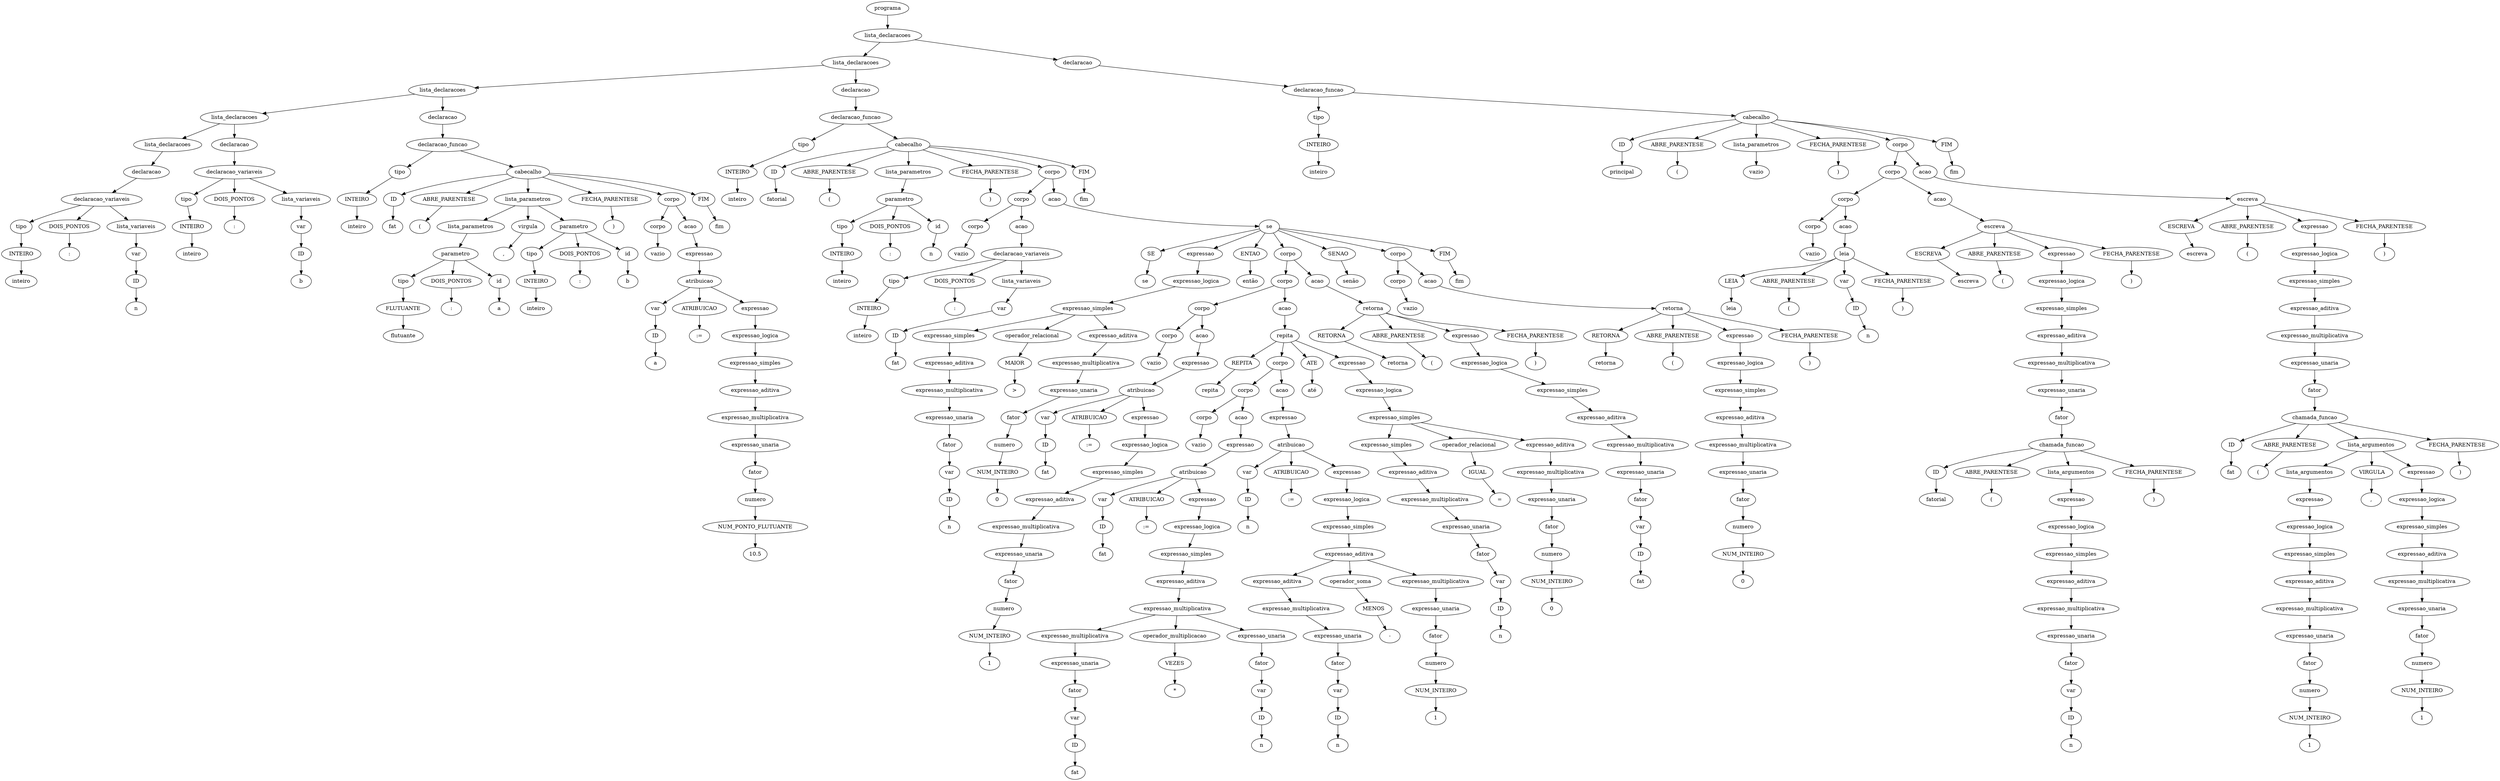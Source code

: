 digraph tree {
    "0x0" [label="programa"];
    "0x1" [label="lista_declaracoes"];
    "0x2" [label="lista_declaracoes"];
    "0x3" [label="lista_declaracoes"];
    "0x4" [label="lista_declaracoes"];
    "0x5" [label="lista_declaracoes"];
    "0x6" [label="declaracao"];
    "0x7" [label="declaracao_variaveis"];
    "0x8" [label="tipo"];
    "0x9" [label="INTEIRO"];
    "0xa" [label="inteiro"];
    "0xb" [label="DOIS_PONTOS"];
    "0xc" [label=":"];
    "0xd" [label="lista_variaveis"];
    "0xe" [label="var"];
    "0xf" [label="ID"];
    "0x10" [label="n"];
    "0x11" [label="declaracao"];
    "0x12" [label="declaracao_variaveis"];
    "0x13" [label="tipo"];
    "0x14" [label="INTEIRO"];
    "0x15" [label="inteiro"];
    "0x16" [label="DOIS_PONTOS"];
    "0x17" [label=":"];
    "0x18" [label="lista_variaveis"];
    "0x19" [label="var"];
    "0x1a" [label="ID"];
    "0x1b" [label="b"];
    "0x1c" [label="declaracao"];
    "0x1d" [label="declaracao_funcao"];
    "0x1e" [label="tipo"];
    "0x1f" [label="INTEIRO"];
    "0x20" [label="inteiro"];
    "0x21" [label="cabecalho"];
    "0x22" [label="ID"];
    "0x23" [label="fat"];
    "0x24" [label="ABRE_PARENTESE"];
    "0x25" [label="("];
    "0x26" [label="lista_parametros"];
    "0x27" [label="lista_parametros"];
    "0x28" [label="parametro"];
    "0x29" [label="tipo"];
    "0x2a" [label="FLUTUANTE"];
    "0x2b" [label="flutuante"];
    "0x2c" [label="DOIS_PONTOS"];
    "0x2d" [label=":"];
    "0x2e" [label="id"];
    "0x2f" [label="a"];
    "0x30" [label="virgula"];
    "0x31" [label=","];
    "0x32" [label="parametro"];
    "0x33" [label="tipo"];
    "0x34" [label="INTEIRO"];
    "0x35" [label="inteiro"];
    "0x36" [label="DOIS_PONTOS"];
    "0x37" [label=":"];
    "0x38" [label="id"];
    "0x39" [label="b"];
    "0x3a" [label="FECHA_PARENTESE"];
    "0x3b" [label=")"];
    "0x3c" [label="corpo"];
    "0x3d" [label="corpo"];
    "0x3e" [label="vazio"];
    "0x3f" [label="acao"];
    "0x40" [label="expressao"];
    "0x41" [label="atribuicao"];
    "0x42" [label="var"];
    "0x43" [label="ID"];
    "0x44" [label="a"];
    "0x45" [label="ATRIBUICAO"];
    "0x46" [label=":="];
    "0x47" [label="expressao"];
    "0x48" [label="expressao_logica"];
    "0x49" [label="expressao_simples"];
    "0x4a" [label="expressao_aditiva"];
    "0x4b" [label="expressao_multiplicativa"];
    "0x4c" [label="expressao_unaria"];
    "0x4d" [label="fator"];
    "0x4e" [label="numero"];
    "0x4f" [label="NUM_PONTO_FLUTUANTE"];
    "0x50" [label="10.5"];
    "0x51" [label="FIM"];
    "0x52" [label="fim"];
    "0x53" [label="declaracao"];
    "0x54" [label="declaracao_funcao"];
    "0x55" [label="tipo"];
    "0x56" [label="INTEIRO"];
    "0x57" [label="inteiro"];
    "0x58" [label="cabecalho"];
    "0x59" [label="ID"];
    "0x5a" [label="fatorial"];
    "0x5b" [label="ABRE_PARENTESE"];
    "0x5c" [label="("];
    "0x5d" [label="lista_parametros"];
    "0x5e" [label="parametro"];
    "0x5f" [label="tipo"];
    "0x60" [label="INTEIRO"];
    "0x61" [label="inteiro"];
    "0x62" [label="DOIS_PONTOS"];
    "0x63" [label=":"];
    "0x64" [label="id"];
    "0x65" [label="n"];
    "0x66" [label="FECHA_PARENTESE"];
    "0x67" [label=")"];
    "0x68" [label="corpo"];
    "0x69" [label="corpo"];
    "0x6a" [label="corpo"];
    "0x6b" [label="vazio"];
    "0x6c" [label="acao"];
    "0x6d" [label="declaracao_variaveis"];
    "0x6e" [label="tipo"];
    "0x6f" [label="INTEIRO"];
    "0x70" [label="inteiro"];
    "0x71" [label="DOIS_PONTOS"];
    "0x72" [label=":"];
    "0x73" [label="lista_variaveis"];
    "0x74" [label="var"];
    "0x75" [label="ID"];
    "0x76" [label="fat"];
    "0x77" [label="acao"];
    "0x78" [label="se"];
    "0x79" [label="SE"];
    "0x7a" [label="se"];
    "0x7b" [label="expressao"];
    "0x7c" [label="expressao_logica"];
    "0x7d" [label="expressao_simples"];
    "0x7e" [label="expressao_simples"];
    "0x7f" [label="expressao_aditiva"];
    "0x80" [label="expressao_multiplicativa"];
    "0x81" [label="expressao_unaria"];
    "0x82" [label="fator"];
    "0x83" [label="var"];
    "0x84" [label="ID"];
    "0x85" [label="n"];
    "0x86" [label="operador_relacional"];
    "0x87" [label="MAIOR"];
    "0x88" [label=">"];
    "0x89" [label="expressao_aditiva"];
    "0x8a" [label="expressao_multiplicativa"];
    "0x8b" [label="expressao_unaria"];
    "0x8c" [label="fator"];
    "0x8d" [label="numero"];
    "0x8e" [label="NUM_INTEIRO"];
    "0x8f" [label="0"];
    "0x90" [label="ENTAO"];
    "0x91" [label="então"];
    "0x92" [label="corpo"];
    "0x93" [label="corpo"];
    "0x94" [label="corpo"];
    "0x95" [label="corpo"];
    "0x96" [label="vazio"];
    "0x97" [label="acao"];
    "0x98" [label="expressao"];
    "0x99" [label="atribuicao"];
    "0x9a" [label="var"];
    "0x9b" [label="ID"];
    "0x9c" [label="fat"];
    "0x9d" [label="ATRIBUICAO"];
    "0x9e" [label=":="];
    "0x9f" [label="expressao"];
    "0xa0" [label="expressao_logica"];
    "0xa1" [label="expressao_simples"];
    "0xa2" [label="expressao_aditiva"];
    "0xa3" [label="expressao_multiplicativa"];
    "0xa4" [label="expressao_unaria"];
    "0xa5" [label="fator"];
    "0xa6" [label="numero"];
    "0xa7" [label="NUM_INTEIRO"];
    "0xa8" [label="1"];
    "0xa9" [label="acao"];
    "0xaa" [label="repita"];
    "0xab" [label="REPITA"];
    "0xac" [label="repita"];
    "0xad" [label="corpo"];
    "0xae" [label="corpo"];
    "0xaf" [label="corpo"];
    "0xb0" [label="vazio"];
    "0xb1" [label="acao"];
    "0xb2" [label="expressao"];
    "0xb3" [label="atribuicao"];
    "0xb4" [label="var"];
    "0xb5" [label="ID"];
    "0xb6" [label="fat"];
    "0xb7" [label="ATRIBUICAO"];
    "0xb8" [label=":="];
    "0xb9" [label="expressao"];
    "0xba" [label="expressao_logica"];
    "0xbb" [label="expressao_simples"];
    "0xbc" [label="expressao_aditiva"];
    "0xbd" [label="expressao_multiplicativa"];
    "0xbe" [label="expressao_multiplicativa"];
    "0xbf" [label="expressao_unaria"];
    "0xc0" [label="fator"];
    "0xc1" [label="var"];
    "0xc2" [label="ID"];
    "0xc3" [label="fat"];
    "0xc4" [label="operador_multiplicacao"];
    "0xc5" [label="VEZES"];
    "0xc6" [label="*"];
    "0xc7" [label="expressao_unaria"];
    "0xc8" [label="fator"];
    "0xc9" [label="var"];
    "0xca" [label="ID"];
    "0xcb" [label="n"];
    "0xcc" [label="acao"];
    "0xcd" [label="expressao"];
    "0xce" [label="atribuicao"];
    "0xcf" [label="var"];
    "0xd0" [label="ID"];
    "0xd1" [label="n"];
    "0xd2" [label="ATRIBUICAO"];
    "0xd3" [label=":="];
    "0xd4" [label="expressao"];
    "0xd5" [label="expressao_logica"];
    "0xd6" [label="expressao_simples"];
    "0xd7" [label="expressao_aditiva"];
    "0xd8" [label="expressao_aditiva"];
    "0xd9" [label="expressao_multiplicativa"];
    "0xda" [label="expressao_unaria"];
    "0xdb" [label="fator"];
    "0xdc" [label="var"];
    "0xdd" [label="ID"];
    "0xde" [label="n"];
    "0xdf" [label="operador_soma"];
    "0xe0" [label="MENOS"];
    "0xe1" [label="-"];
    "0xe2" [label="expressao_multiplicativa"];
    "0xe3" [label="expressao_unaria"];
    "0xe4" [label="fator"];
    "0xe5" [label="numero"];
    "0xe6" [label="NUM_INTEIRO"];
    "0xe7" [label="1"];
    "0xe8" [label="ATE"];
    "0xe9" [label="até"];
    "0xea" [label="expressao"];
    "0xeb" [label="expressao_logica"];
    "0xec" [label="expressao_simples"];
    "0xed" [label="expressao_simples"];
    "0xee" [label="expressao_aditiva"];
    "0xef" [label="expressao_multiplicativa"];
    "0xf0" [label="expressao_unaria"];
    "0xf1" [label="fator"];
    "0xf2" [label="var"];
    "0xf3" [label="ID"];
    "0xf4" [label="n"];
    "0xf5" [label="operador_relacional"];
    "0xf6" [label="IGUAL"];
    "0xf7" [label="="];
    "0xf8" [label="expressao_aditiva"];
    "0xf9" [label="expressao_multiplicativa"];
    "0xfa" [label="expressao_unaria"];
    "0xfb" [label="fator"];
    "0xfc" [label="numero"];
    "0xfd" [label="NUM_INTEIRO"];
    "0xfe" [label="0"];
    "0xff" [label="acao"];
    "0x100" [label="retorna"];
    "0x101" [label="RETORNA"];
    "0x102" [label="retorna"];
    "0x103" [label="ABRE_PARENTESE"];
    "0x104" [label="("];
    "0x105" [label="expressao"];
    "0x106" [label="expressao_logica"];
    "0x107" [label="expressao_simples"];
    "0x108" [label="expressao_aditiva"];
    "0x109" [label="expressao_multiplicativa"];
    "0x10a" [label="expressao_unaria"];
    "0x10b" [label="fator"];
    "0x10c" [label="var"];
    "0x10d" [label="ID"];
    "0x10e" [label="fat"];
    "0x10f" [label="FECHA_PARENTESE"];
    "0x110" [label=")"];
    "0x111" [label="SENAO"];
    "0x112" [label="senão"];
    "0x113" [label="corpo"];
    "0x114" [label="corpo"];
    "0x115" [label="vazio"];
    "0x116" [label="acao"];
    "0x117" [label="retorna"];
    "0x118" [label="RETORNA"];
    "0x119" [label="retorna"];
    "0x11a" [label="ABRE_PARENTESE"];
    "0x11b" [label="("];
    "0x11c" [label="expressao"];
    "0x11d" [label="expressao_logica"];
    "0x11e" [label="expressao_simples"];
    "0x11f" [label="expressao_aditiva"];
    "0x120" [label="expressao_multiplicativa"];
    "0x121" [label="expressao_unaria"];
    "0x122" [label="fator"];
    "0x123" [label="numero"];
    "0x124" [label="NUM_INTEIRO"];
    "0x125" [label="0"];
    "0x126" [label="FECHA_PARENTESE"];
    "0x127" [label=")"];
    "0x128" [label="FIM"];
    "0x129" [label="fim"];
    "0x12a" [label="FIM"];
    "0x12b" [label="fim"];
    "0x12c" [label="declaracao"];
    "0x12d" [label="declaracao_funcao"];
    "0x12e" [label="tipo"];
    "0x12f" [label="INTEIRO"];
    "0x130" [label="inteiro"];
    "0x131" [label="cabecalho"];
    "0x132" [label="ID"];
    "0x133" [label="principal"];
    "0x134" [label="ABRE_PARENTESE"];
    "0x135" [label="("];
    "0x136" [label="lista_parametros"];
    "0x137" [label="vazio"];
    "0x138" [label="FECHA_PARENTESE"];
    "0x139" [label=")"];
    "0x13a" [label="corpo"];
    "0x13b" [label="corpo"];
    "0x13c" [label="corpo"];
    "0x13d" [label="corpo"];
    "0x13e" [label="vazio"];
    "0x13f" [label="acao"];
    "0x140" [label="leia"];
    "0x141" [label="LEIA"];
    "0x142" [label="leia"];
    "0x143" [label="ABRE_PARENTESE"];
    "0x144" [label="("];
    "0x145" [label="var"];
    "0x146" [label="ID"];
    "0x147" [label="n"];
    "0x148" [label="FECHA_PARENTESE"];
    "0x149" [label=")"];
    "0x14a" [label="acao"];
    "0x14b" [label="escreva"];
    "0x14c" [label="ESCREVA"];
    "0x14d" [label="escreva"];
    "0x14e" [label="ABRE_PARENTESE"];
    "0x14f" [label="("];
    "0x150" [label="expressao"];
    "0x151" [label="expressao_logica"];
    "0x152" [label="expressao_simples"];
    "0x153" [label="expressao_aditiva"];
    "0x154" [label="expressao_multiplicativa"];
    "0x155" [label="expressao_unaria"];
    "0x156" [label="fator"];
    "0x157" [label="chamada_funcao"];
    "0x158" [label="ID"];
    "0x159" [label="fatorial"];
    "0x15a" [label="ABRE_PARENTESE"];
    "0x15b" [label="("];
    "0x15c" [label="lista_argumentos"];
    "0x15d" [label="expressao"];
    "0x15e" [label="expressao_logica"];
    "0x15f" [label="expressao_simples"];
    "0x160" [label="expressao_aditiva"];
    "0x161" [label="expressao_multiplicativa"];
    "0x162" [label="expressao_unaria"];
    "0x163" [label="fator"];
    "0x164" [label="var"];
    "0x165" [label="ID"];
    "0x166" [label="n"];
    "0x167" [label="FECHA_PARENTESE"];
    "0x168" [label=")"];
    "0x169" [label="FECHA_PARENTESE"];
    "0x16a" [label=")"];
    "0x16b" [label="acao"];
    "0x16c" [label="escreva"];
    "0x16d" [label="ESCREVA"];
    "0x16e" [label="escreva"];
    "0x16f" [label="ABRE_PARENTESE"];
    "0x170" [label="("];
    "0x171" [label="expressao"];
    "0x172" [label="expressao_logica"];
    "0x173" [label="expressao_simples"];
    "0x174" [label="expressao_aditiva"];
    "0x175" [label="expressao_multiplicativa"];
    "0x176" [label="expressao_unaria"];
    "0x177" [label="fator"];
    "0x178" [label="chamada_funcao"];
    "0x179" [label="ID"];
    "0x17a" [label="fat"];
    "0x17b" [label="ABRE_PARENTESE"];
    "0x17c" [label="("];
    "0x17d" [label="lista_argumentos"];
    "0x17e" [label="lista_argumentos"];
    "0x17f" [label="expressao"];
    "0x180" [label="expressao_logica"];
    "0x181" [label="expressao_simples"];
    "0x182" [label="expressao_aditiva"];
    "0x183" [label="expressao_multiplicativa"];
    "0x184" [label="expressao_unaria"];
    "0x185" [label="fator"];
    "0x186" [label="numero"];
    "0x187" [label="NUM_INTEIRO"];
    "0x188" [label="1"];
    "0x189" [label="VIRGULA"];
    "0x18a" [label=","];
    "0x18b" [label="expressao"];
    "0x18c" [label="expressao_logica"];
    "0x18d" [label="expressao_simples"];
    "0x18e" [label="expressao_aditiva"];
    "0x18f" [label="expressao_multiplicativa"];
    "0x190" [label="expressao_unaria"];
    "0x191" [label="fator"];
    "0x192" [label="numero"];
    "0x193" [label="NUM_INTEIRO"];
    "0x194" [label="1"];
    "0x195" [label="FECHA_PARENTESE"];
    "0x196" [label=")"];
    "0x197" [label="FECHA_PARENTESE"];
    "0x198" [label=")"];
    "0x199" [label="FIM"];
    "0x19a" [label="fim"];
    "0x0" -> "0x1";
    "0x1" -> "0x2";
    "0x1" -> "0x12c";
    "0x2" -> "0x3";
    "0x2" -> "0x53";
    "0x3" -> "0x4";
    "0x3" -> "0x1c";
    "0x4" -> "0x5";
    "0x4" -> "0x11";
    "0x5" -> "0x6";
    "0x6" -> "0x7";
    "0x7" -> "0x8";
    "0x7" -> "0xb";
    "0x7" -> "0xd";
    "0x8" -> "0x9";
    "0x9" -> "0xa";
    "0xb" -> "0xc";
    "0xd" -> "0xe";
    "0xe" -> "0xf";
    "0xf" -> "0x10";
    "0x11" -> "0x12";
    "0x12" -> "0x13";
    "0x12" -> "0x16";
    "0x12" -> "0x18";
    "0x13" -> "0x14";
    "0x14" -> "0x15";
    "0x16" -> "0x17";
    "0x18" -> "0x19";
    "0x19" -> "0x1a";
    "0x1a" -> "0x1b";
    "0x1c" -> "0x1d";
    "0x1d" -> "0x1e";
    "0x1d" -> "0x21";
    "0x1e" -> "0x1f";
    "0x1f" -> "0x20";
    "0x21" -> "0x22";
    "0x21" -> "0x24";
    "0x21" -> "0x26";
    "0x21" -> "0x3a";
    "0x21" -> "0x3c";
    "0x21" -> "0x51";
    "0x22" -> "0x23";
    "0x24" -> "0x25";
    "0x26" -> "0x27";
    "0x26" -> "0x30";
    "0x26" -> "0x32";
    "0x27" -> "0x28";
    "0x28" -> "0x29";
    "0x28" -> "0x2c";
    "0x28" -> "0x2e";
    "0x29" -> "0x2a";
    "0x2a" -> "0x2b";
    "0x2c" -> "0x2d";
    "0x2e" -> "0x2f";
    "0x30" -> "0x31";
    "0x32" -> "0x33";
    "0x32" -> "0x36";
    "0x32" -> "0x38";
    "0x33" -> "0x34";
    "0x34" -> "0x35";
    "0x36" -> "0x37";
    "0x38" -> "0x39";
    "0x3a" -> "0x3b";
    "0x3c" -> "0x3d";
    "0x3c" -> "0x3f";
    "0x3d" -> "0x3e";
    "0x3f" -> "0x40";
    "0x40" -> "0x41";
    "0x41" -> "0x42";
    "0x41" -> "0x45";
    "0x41" -> "0x47";
    "0x42" -> "0x43";
    "0x43" -> "0x44";
    "0x45" -> "0x46";
    "0x47" -> "0x48";
    "0x48" -> "0x49";
    "0x49" -> "0x4a";
    "0x4a" -> "0x4b";
    "0x4b" -> "0x4c";
    "0x4c" -> "0x4d";
    "0x4d" -> "0x4e";
    "0x4e" -> "0x4f";
    "0x4f" -> "0x50";
    "0x51" -> "0x52";
    "0x53" -> "0x54";
    "0x54" -> "0x55";
    "0x54" -> "0x58";
    "0x55" -> "0x56";
    "0x56" -> "0x57";
    "0x58" -> "0x59";
    "0x58" -> "0x5b";
    "0x58" -> "0x5d";
    "0x58" -> "0x66";
    "0x58" -> "0x68";
    "0x58" -> "0x12a";
    "0x59" -> "0x5a";
    "0x5b" -> "0x5c";
    "0x5d" -> "0x5e";
    "0x5e" -> "0x5f";
    "0x5e" -> "0x62";
    "0x5e" -> "0x64";
    "0x5f" -> "0x60";
    "0x60" -> "0x61";
    "0x62" -> "0x63";
    "0x64" -> "0x65";
    "0x66" -> "0x67";
    "0x68" -> "0x69";
    "0x68" -> "0x77";
    "0x69" -> "0x6a";
    "0x69" -> "0x6c";
    "0x6a" -> "0x6b";
    "0x6c" -> "0x6d";
    "0x6d" -> "0x6e";
    "0x6d" -> "0x71";
    "0x6d" -> "0x73";
    "0x6e" -> "0x6f";
    "0x6f" -> "0x70";
    "0x71" -> "0x72";
    "0x73" -> "0x74";
    "0x74" -> "0x75";
    "0x75" -> "0x76";
    "0x77" -> "0x78";
    "0x78" -> "0x79";
    "0x78" -> "0x7b";
    "0x78" -> "0x90";
    "0x78" -> "0x92";
    "0x78" -> "0x111";
    "0x78" -> "0x113";
    "0x78" -> "0x128";
    "0x79" -> "0x7a";
    "0x7b" -> "0x7c";
    "0x7c" -> "0x7d";
    "0x7d" -> "0x7e";
    "0x7d" -> "0x86";
    "0x7d" -> "0x89";
    "0x7e" -> "0x7f";
    "0x7f" -> "0x80";
    "0x80" -> "0x81";
    "0x81" -> "0x82";
    "0x82" -> "0x83";
    "0x83" -> "0x84";
    "0x84" -> "0x85";
    "0x86" -> "0x87";
    "0x87" -> "0x88";
    "0x89" -> "0x8a";
    "0x8a" -> "0x8b";
    "0x8b" -> "0x8c";
    "0x8c" -> "0x8d";
    "0x8d" -> "0x8e";
    "0x8e" -> "0x8f";
    "0x90" -> "0x91";
    "0x92" -> "0x93";
    "0x92" -> "0xff";
    "0x93" -> "0x94";
    "0x93" -> "0xa9";
    "0x94" -> "0x95";
    "0x94" -> "0x97";
    "0x95" -> "0x96";
    "0x97" -> "0x98";
    "0x98" -> "0x99";
    "0x99" -> "0x9a";
    "0x99" -> "0x9d";
    "0x99" -> "0x9f";
    "0x9a" -> "0x9b";
    "0x9b" -> "0x9c";
    "0x9d" -> "0x9e";
    "0x9f" -> "0xa0";
    "0xa0" -> "0xa1";
    "0xa1" -> "0xa2";
    "0xa2" -> "0xa3";
    "0xa3" -> "0xa4";
    "0xa4" -> "0xa5";
    "0xa5" -> "0xa6";
    "0xa6" -> "0xa7";
    "0xa7" -> "0xa8";
    "0xa9" -> "0xaa";
    "0xaa" -> "0xab";
    "0xaa" -> "0xad";
    "0xaa" -> "0xe8";
    "0xaa" -> "0xea";
    "0xab" -> "0xac";
    "0xad" -> "0xae";
    "0xad" -> "0xcc";
    "0xae" -> "0xaf";
    "0xae" -> "0xb1";
    "0xaf" -> "0xb0";
    "0xb1" -> "0xb2";
    "0xb2" -> "0xb3";
    "0xb3" -> "0xb4";
    "0xb3" -> "0xb7";
    "0xb3" -> "0xb9";
    "0xb4" -> "0xb5";
    "0xb5" -> "0xb6";
    "0xb7" -> "0xb8";
    "0xb9" -> "0xba";
    "0xba" -> "0xbb";
    "0xbb" -> "0xbc";
    "0xbc" -> "0xbd";
    "0xbd" -> "0xbe";
    "0xbd" -> "0xc4";
    "0xbd" -> "0xc7";
    "0xbe" -> "0xbf";
    "0xbf" -> "0xc0";
    "0xc0" -> "0xc1";
    "0xc1" -> "0xc2";
    "0xc2" -> "0xc3";
    "0xc4" -> "0xc5";
    "0xc5" -> "0xc6";
    "0xc7" -> "0xc8";
    "0xc8" -> "0xc9";
    "0xc9" -> "0xca";
    "0xca" -> "0xcb";
    "0xcc" -> "0xcd";
    "0xcd" -> "0xce";
    "0xce" -> "0xcf";
    "0xce" -> "0xd2";
    "0xce" -> "0xd4";
    "0xcf" -> "0xd0";
    "0xd0" -> "0xd1";
    "0xd2" -> "0xd3";
    "0xd4" -> "0xd5";
    "0xd5" -> "0xd6";
    "0xd6" -> "0xd7";
    "0xd7" -> "0xd8";
    "0xd7" -> "0xdf";
    "0xd7" -> "0xe2";
    "0xd8" -> "0xd9";
    "0xd9" -> "0xda";
    "0xda" -> "0xdb";
    "0xdb" -> "0xdc";
    "0xdc" -> "0xdd";
    "0xdd" -> "0xde";
    "0xdf" -> "0xe0";
    "0xe0" -> "0xe1";
    "0xe2" -> "0xe3";
    "0xe3" -> "0xe4";
    "0xe4" -> "0xe5";
    "0xe5" -> "0xe6";
    "0xe6" -> "0xe7";
    "0xe8" -> "0xe9";
    "0xea" -> "0xeb";
    "0xeb" -> "0xec";
    "0xec" -> "0xed";
    "0xec" -> "0xf5";
    "0xec" -> "0xf8";
    "0xed" -> "0xee";
    "0xee" -> "0xef";
    "0xef" -> "0xf0";
    "0xf0" -> "0xf1";
    "0xf1" -> "0xf2";
    "0xf2" -> "0xf3";
    "0xf3" -> "0xf4";
    "0xf5" -> "0xf6";
    "0xf6" -> "0xf7";
    "0xf8" -> "0xf9";
    "0xf9" -> "0xfa";
    "0xfa" -> "0xfb";
    "0xfb" -> "0xfc";
    "0xfc" -> "0xfd";
    "0xfd" -> "0xfe";
    "0xff" -> "0x100";
    "0x100" -> "0x101";
    "0x100" -> "0x103";
    "0x100" -> "0x105";
    "0x100" -> "0x10f";
    "0x101" -> "0x102";
    "0x103" -> "0x104";
    "0x105" -> "0x106";
    "0x106" -> "0x107";
    "0x107" -> "0x108";
    "0x108" -> "0x109";
    "0x109" -> "0x10a";
    "0x10a" -> "0x10b";
    "0x10b" -> "0x10c";
    "0x10c" -> "0x10d";
    "0x10d" -> "0x10e";
    "0x10f" -> "0x110";
    "0x111" -> "0x112";
    "0x113" -> "0x114";
    "0x113" -> "0x116";
    "0x114" -> "0x115";
    "0x116" -> "0x117";
    "0x117" -> "0x118";
    "0x117" -> "0x11a";
    "0x117" -> "0x11c";
    "0x117" -> "0x126";
    "0x118" -> "0x119";
    "0x11a" -> "0x11b";
    "0x11c" -> "0x11d";
    "0x11d" -> "0x11e";
    "0x11e" -> "0x11f";
    "0x11f" -> "0x120";
    "0x120" -> "0x121";
    "0x121" -> "0x122";
    "0x122" -> "0x123";
    "0x123" -> "0x124";
    "0x124" -> "0x125";
    "0x126" -> "0x127";
    "0x128" -> "0x129";
    "0x12a" -> "0x12b";
    "0x12c" -> "0x12d";
    "0x12d" -> "0x12e";
    "0x12d" -> "0x131";
    "0x12e" -> "0x12f";
    "0x12f" -> "0x130";
    "0x131" -> "0x132";
    "0x131" -> "0x134";
    "0x131" -> "0x136";
    "0x131" -> "0x138";
    "0x131" -> "0x13a";
    "0x131" -> "0x199";
    "0x132" -> "0x133";
    "0x134" -> "0x135";
    "0x136" -> "0x137";
    "0x138" -> "0x139";
    "0x13a" -> "0x13b";
    "0x13a" -> "0x16b";
    "0x13b" -> "0x13c";
    "0x13b" -> "0x14a";
    "0x13c" -> "0x13d";
    "0x13c" -> "0x13f";
    "0x13d" -> "0x13e";
    "0x13f" -> "0x140";
    "0x140" -> "0x141";
    "0x140" -> "0x143";
    "0x140" -> "0x145";
    "0x140" -> "0x148";
    "0x141" -> "0x142";
    "0x143" -> "0x144";
    "0x145" -> "0x146";
    "0x146" -> "0x147";
    "0x148" -> "0x149";
    "0x14a" -> "0x14b";
    "0x14b" -> "0x14c";
    "0x14b" -> "0x14e";
    "0x14b" -> "0x150";
    "0x14b" -> "0x169";
    "0x14c" -> "0x14d";
    "0x14e" -> "0x14f";
    "0x150" -> "0x151";
    "0x151" -> "0x152";
    "0x152" -> "0x153";
    "0x153" -> "0x154";
    "0x154" -> "0x155";
    "0x155" -> "0x156";
    "0x156" -> "0x157";
    "0x157" -> "0x158";
    "0x157" -> "0x15a";
    "0x157" -> "0x15c";
    "0x157" -> "0x167";
    "0x158" -> "0x159";
    "0x15a" -> "0x15b";
    "0x15c" -> "0x15d";
    "0x15d" -> "0x15e";
    "0x15e" -> "0x15f";
    "0x15f" -> "0x160";
    "0x160" -> "0x161";
    "0x161" -> "0x162";
    "0x162" -> "0x163";
    "0x163" -> "0x164";
    "0x164" -> "0x165";
    "0x165" -> "0x166";
    "0x167" -> "0x168";
    "0x169" -> "0x16a";
    "0x16b" -> "0x16c";
    "0x16c" -> "0x16d";
    "0x16c" -> "0x16f";
    "0x16c" -> "0x171";
    "0x16c" -> "0x197";
    "0x16d" -> "0x16e";
    "0x16f" -> "0x170";
    "0x171" -> "0x172";
    "0x172" -> "0x173";
    "0x173" -> "0x174";
    "0x174" -> "0x175";
    "0x175" -> "0x176";
    "0x176" -> "0x177";
    "0x177" -> "0x178";
    "0x178" -> "0x179";
    "0x178" -> "0x17b";
    "0x178" -> "0x17d";
    "0x178" -> "0x195";
    "0x179" -> "0x17a";
    "0x17b" -> "0x17c";
    "0x17d" -> "0x17e";
    "0x17d" -> "0x189";
    "0x17d" -> "0x18b";
    "0x17e" -> "0x17f";
    "0x17f" -> "0x180";
    "0x180" -> "0x181";
    "0x181" -> "0x182";
    "0x182" -> "0x183";
    "0x183" -> "0x184";
    "0x184" -> "0x185";
    "0x185" -> "0x186";
    "0x186" -> "0x187";
    "0x187" -> "0x188";
    "0x189" -> "0x18a";
    "0x18b" -> "0x18c";
    "0x18c" -> "0x18d";
    "0x18d" -> "0x18e";
    "0x18e" -> "0x18f";
    "0x18f" -> "0x190";
    "0x190" -> "0x191";
    "0x191" -> "0x192";
    "0x192" -> "0x193";
    "0x193" -> "0x194";
    "0x195" -> "0x196";
    "0x197" -> "0x198";
    "0x199" -> "0x19a";
}
